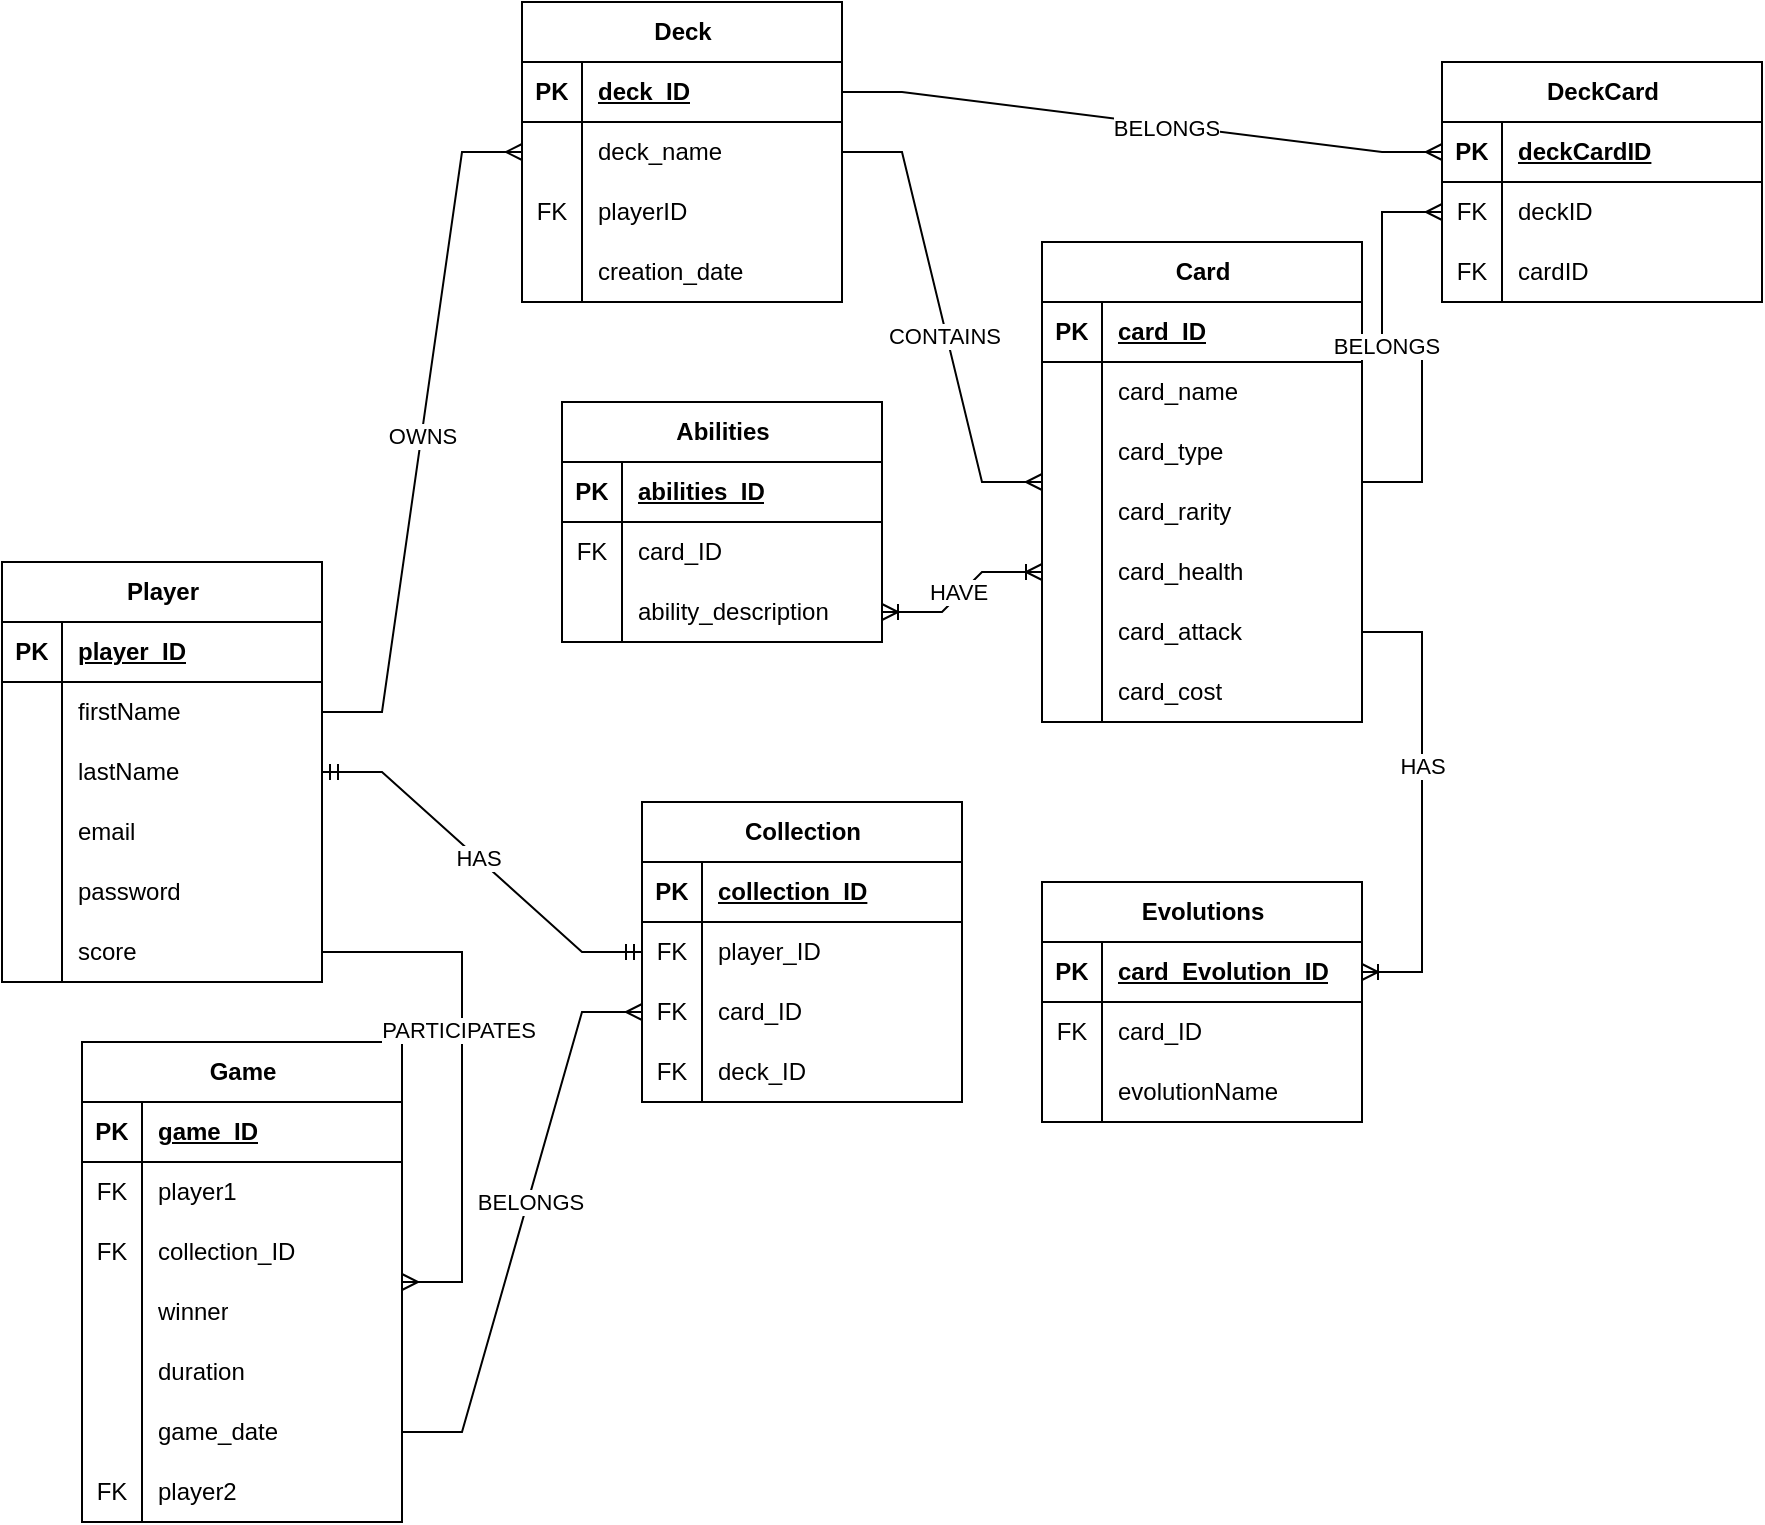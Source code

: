 <mxfile version="24.4.13" type="device">
  <diagram name="Página-1" id="I9swdN92Xzd8Bm7b3Iv6">
    <mxGraphModel dx="954" dy="640" grid="1" gridSize="10" guides="1" tooltips="1" connect="1" arrows="1" fold="1" page="1" pageScale="1" pageWidth="827" pageHeight="1169" math="0" shadow="0">
      <root>
        <mxCell id="0" />
        <mxCell id="1" parent="0" />
        <mxCell id="x3b5QbrCoAXaELYx9IYd-1" value="Player" style="shape=table;startSize=30;container=1;collapsible=1;childLayout=tableLayout;fixedRows=1;rowLines=0;fontStyle=1;align=center;resizeLast=1;html=1;" parent="1" vertex="1">
          <mxGeometry x="80" y="440" width="160" height="210" as="geometry" />
        </mxCell>
        <mxCell id="x3b5QbrCoAXaELYx9IYd-2" value="" style="shape=tableRow;horizontal=0;startSize=0;swimlaneHead=0;swimlaneBody=0;fillColor=none;collapsible=0;dropTarget=0;points=[[0,0.5],[1,0.5]];portConstraint=eastwest;top=0;left=0;right=0;bottom=1;" parent="x3b5QbrCoAXaELYx9IYd-1" vertex="1">
          <mxGeometry y="30" width="160" height="30" as="geometry" />
        </mxCell>
        <mxCell id="x3b5QbrCoAXaELYx9IYd-3" value="PK" style="shape=partialRectangle;connectable=0;fillColor=none;top=0;left=0;bottom=0;right=0;fontStyle=1;overflow=hidden;whiteSpace=wrap;html=1;" parent="x3b5QbrCoAXaELYx9IYd-2" vertex="1">
          <mxGeometry width="30" height="30" as="geometry">
            <mxRectangle width="30" height="30" as="alternateBounds" />
          </mxGeometry>
        </mxCell>
        <mxCell id="x3b5QbrCoAXaELYx9IYd-4" value="player_ID" style="shape=partialRectangle;connectable=0;fillColor=none;top=0;left=0;bottom=0;right=0;align=left;spacingLeft=6;fontStyle=5;overflow=hidden;whiteSpace=wrap;html=1;" parent="x3b5QbrCoAXaELYx9IYd-2" vertex="1">
          <mxGeometry x="30" width="130" height="30" as="geometry">
            <mxRectangle width="130" height="30" as="alternateBounds" />
          </mxGeometry>
        </mxCell>
        <mxCell id="x3b5QbrCoAXaELYx9IYd-5" value="" style="shape=tableRow;horizontal=0;startSize=0;swimlaneHead=0;swimlaneBody=0;fillColor=none;collapsible=0;dropTarget=0;points=[[0,0.5],[1,0.5]];portConstraint=eastwest;top=0;left=0;right=0;bottom=0;" parent="x3b5QbrCoAXaELYx9IYd-1" vertex="1">
          <mxGeometry y="60" width="160" height="30" as="geometry" />
        </mxCell>
        <mxCell id="x3b5QbrCoAXaELYx9IYd-6" value="" style="shape=partialRectangle;connectable=0;fillColor=none;top=0;left=0;bottom=0;right=0;editable=1;overflow=hidden;whiteSpace=wrap;html=1;" parent="x3b5QbrCoAXaELYx9IYd-5" vertex="1">
          <mxGeometry width="30" height="30" as="geometry">
            <mxRectangle width="30" height="30" as="alternateBounds" />
          </mxGeometry>
        </mxCell>
        <mxCell id="x3b5QbrCoAXaELYx9IYd-7" value="firstName" style="shape=partialRectangle;connectable=0;fillColor=none;top=0;left=0;bottom=0;right=0;align=left;spacingLeft=6;overflow=hidden;whiteSpace=wrap;html=1;" parent="x3b5QbrCoAXaELYx9IYd-5" vertex="1">
          <mxGeometry x="30" width="130" height="30" as="geometry">
            <mxRectangle width="130" height="30" as="alternateBounds" />
          </mxGeometry>
        </mxCell>
        <mxCell id="x3b5QbrCoAXaELYx9IYd-8" value="" style="shape=tableRow;horizontal=0;startSize=0;swimlaneHead=0;swimlaneBody=0;fillColor=none;collapsible=0;dropTarget=0;points=[[0,0.5],[1,0.5]];portConstraint=eastwest;top=0;left=0;right=0;bottom=0;" parent="x3b5QbrCoAXaELYx9IYd-1" vertex="1">
          <mxGeometry y="90" width="160" height="30" as="geometry" />
        </mxCell>
        <mxCell id="x3b5QbrCoAXaELYx9IYd-9" value="" style="shape=partialRectangle;connectable=0;fillColor=none;top=0;left=0;bottom=0;right=0;editable=1;overflow=hidden;whiteSpace=wrap;html=1;" parent="x3b5QbrCoAXaELYx9IYd-8" vertex="1">
          <mxGeometry width="30" height="30" as="geometry">
            <mxRectangle width="30" height="30" as="alternateBounds" />
          </mxGeometry>
        </mxCell>
        <mxCell id="x3b5QbrCoAXaELYx9IYd-10" value="lastName" style="shape=partialRectangle;connectable=0;fillColor=none;top=0;left=0;bottom=0;right=0;align=left;spacingLeft=6;overflow=hidden;whiteSpace=wrap;html=1;" parent="x3b5QbrCoAXaELYx9IYd-8" vertex="1">
          <mxGeometry x="30" width="130" height="30" as="geometry">
            <mxRectangle width="130" height="30" as="alternateBounds" />
          </mxGeometry>
        </mxCell>
        <mxCell id="x3b5QbrCoAXaELYx9IYd-11" value="" style="shape=tableRow;horizontal=0;startSize=0;swimlaneHead=0;swimlaneBody=0;fillColor=none;collapsible=0;dropTarget=0;points=[[0,0.5],[1,0.5]];portConstraint=eastwest;top=0;left=0;right=0;bottom=0;" parent="x3b5QbrCoAXaELYx9IYd-1" vertex="1">
          <mxGeometry y="120" width="160" height="30" as="geometry" />
        </mxCell>
        <mxCell id="x3b5QbrCoAXaELYx9IYd-12" value="" style="shape=partialRectangle;connectable=0;fillColor=none;top=0;left=0;bottom=0;right=0;editable=1;overflow=hidden;whiteSpace=wrap;html=1;" parent="x3b5QbrCoAXaELYx9IYd-11" vertex="1">
          <mxGeometry width="30" height="30" as="geometry">
            <mxRectangle width="30" height="30" as="alternateBounds" />
          </mxGeometry>
        </mxCell>
        <mxCell id="x3b5QbrCoAXaELYx9IYd-13" value="email" style="shape=partialRectangle;connectable=0;fillColor=none;top=0;left=0;bottom=0;right=0;align=left;spacingLeft=6;overflow=hidden;whiteSpace=wrap;html=1;" parent="x3b5QbrCoAXaELYx9IYd-11" vertex="1">
          <mxGeometry x="30" width="130" height="30" as="geometry">
            <mxRectangle width="130" height="30" as="alternateBounds" />
          </mxGeometry>
        </mxCell>
        <mxCell id="x3b5QbrCoAXaELYx9IYd-14" style="shape=tableRow;horizontal=0;startSize=0;swimlaneHead=0;swimlaneBody=0;fillColor=none;collapsible=0;dropTarget=0;points=[[0,0.5],[1,0.5]];portConstraint=eastwest;top=0;left=0;right=0;bottom=0;" parent="x3b5QbrCoAXaELYx9IYd-1" vertex="1">
          <mxGeometry y="150" width="160" height="30" as="geometry" />
        </mxCell>
        <mxCell id="x3b5QbrCoAXaELYx9IYd-15" style="shape=partialRectangle;connectable=0;fillColor=none;top=0;left=0;bottom=0;right=0;editable=1;overflow=hidden;whiteSpace=wrap;html=1;" parent="x3b5QbrCoAXaELYx9IYd-14" vertex="1">
          <mxGeometry width="30" height="30" as="geometry">
            <mxRectangle width="30" height="30" as="alternateBounds" />
          </mxGeometry>
        </mxCell>
        <mxCell id="x3b5QbrCoAXaELYx9IYd-16" value="password" style="shape=partialRectangle;connectable=0;fillColor=none;top=0;left=0;bottom=0;right=0;align=left;spacingLeft=6;overflow=hidden;whiteSpace=wrap;html=1;" parent="x3b5QbrCoAXaELYx9IYd-14" vertex="1">
          <mxGeometry x="30" width="130" height="30" as="geometry">
            <mxRectangle width="130" height="30" as="alternateBounds" />
          </mxGeometry>
        </mxCell>
        <mxCell id="x3b5QbrCoAXaELYx9IYd-17" style="shape=tableRow;horizontal=0;startSize=0;swimlaneHead=0;swimlaneBody=0;fillColor=none;collapsible=0;dropTarget=0;points=[[0,0.5],[1,0.5]];portConstraint=eastwest;top=0;left=0;right=0;bottom=0;" parent="x3b5QbrCoAXaELYx9IYd-1" vertex="1">
          <mxGeometry y="180" width="160" height="30" as="geometry" />
        </mxCell>
        <mxCell id="x3b5QbrCoAXaELYx9IYd-18" style="shape=partialRectangle;connectable=0;fillColor=none;top=0;left=0;bottom=0;right=0;editable=1;overflow=hidden;whiteSpace=wrap;html=1;" parent="x3b5QbrCoAXaELYx9IYd-17" vertex="1">
          <mxGeometry width="30" height="30" as="geometry">
            <mxRectangle width="30" height="30" as="alternateBounds" />
          </mxGeometry>
        </mxCell>
        <mxCell id="x3b5QbrCoAXaELYx9IYd-19" value="score" style="shape=partialRectangle;connectable=0;fillColor=none;top=0;left=0;bottom=0;right=0;align=left;spacingLeft=6;overflow=hidden;whiteSpace=wrap;html=1;" parent="x3b5QbrCoAXaELYx9IYd-17" vertex="1">
          <mxGeometry x="30" width="130" height="30" as="geometry">
            <mxRectangle width="130" height="30" as="alternateBounds" />
          </mxGeometry>
        </mxCell>
        <mxCell id="x3b5QbrCoAXaELYx9IYd-33" value="Deck" style="shape=table;startSize=30;container=1;collapsible=1;childLayout=tableLayout;fixedRows=1;rowLines=0;fontStyle=1;align=center;resizeLast=1;html=1;" parent="1" vertex="1">
          <mxGeometry x="340" y="160" width="160" height="150" as="geometry" />
        </mxCell>
        <mxCell id="x3b5QbrCoAXaELYx9IYd-34" value="" style="shape=tableRow;horizontal=0;startSize=0;swimlaneHead=0;swimlaneBody=0;fillColor=none;collapsible=0;dropTarget=0;points=[[0,0.5],[1,0.5]];portConstraint=eastwest;top=0;left=0;right=0;bottom=1;" parent="x3b5QbrCoAXaELYx9IYd-33" vertex="1">
          <mxGeometry y="30" width="160" height="30" as="geometry" />
        </mxCell>
        <mxCell id="x3b5QbrCoAXaELYx9IYd-35" value="PK" style="shape=partialRectangle;connectable=0;fillColor=none;top=0;left=0;bottom=0;right=0;fontStyle=1;overflow=hidden;whiteSpace=wrap;html=1;" parent="x3b5QbrCoAXaELYx9IYd-34" vertex="1">
          <mxGeometry width="30" height="30" as="geometry">
            <mxRectangle width="30" height="30" as="alternateBounds" />
          </mxGeometry>
        </mxCell>
        <mxCell id="x3b5QbrCoAXaELYx9IYd-36" value="deck_ID" style="shape=partialRectangle;connectable=0;fillColor=none;top=0;left=0;bottom=0;right=0;align=left;spacingLeft=6;fontStyle=5;overflow=hidden;whiteSpace=wrap;html=1;" parent="x3b5QbrCoAXaELYx9IYd-34" vertex="1">
          <mxGeometry x="30" width="130" height="30" as="geometry">
            <mxRectangle width="130" height="30" as="alternateBounds" />
          </mxGeometry>
        </mxCell>
        <mxCell id="x3b5QbrCoAXaELYx9IYd-37" value="" style="shape=tableRow;horizontal=0;startSize=0;swimlaneHead=0;swimlaneBody=0;fillColor=none;collapsible=0;dropTarget=0;points=[[0,0.5],[1,0.5]];portConstraint=eastwest;top=0;left=0;right=0;bottom=0;" parent="x3b5QbrCoAXaELYx9IYd-33" vertex="1">
          <mxGeometry y="60" width="160" height="30" as="geometry" />
        </mxCell>
        <mxCell id="x3b5QbrCoAXaELYx9IYd-38" value="" style="shape=partialRectangle;connectable=0;fillColor=none;top=0;left=0;bottom=0;right=0;editable=1;overflow=hidden;whiteSpace=wrap;html=1;" parent="x3b5QbrCoAXaELYx9IYd-37" vertex="1">
          <mxGeometry width="30" height="30" as="geometry">
            <mxRectangle width="30" height="30" as="alternateBounds" />
          </mxGeometry>
        </mxCell>
        <mxCell id="x3b5QbrCoAXaELYx9IYd-39" value="deck_name" style="shape=partialRectangle;connectable=0;fillColor=none;top=0;left=0;bottom=0;right=0;align=left;spacingLeft=6;overflow=hidden;whiteSpace=wrap;html=1;" parent="x3b5QbrCoAXaELYx9IYd-37" vertex="1">
          <mxGeometry x="30" width="130" height="30" as="geometry">
            <mxRectangle width="130" height="30" as="alternateBounds" />
          </mxGeometry>
        </mxCell>
        <mxCell id="x3b5QbrCoAXaELYx9IYd-40" value="" style="shape=tableRow;horizontal=0;startSize=0;swimlaneHead=0;swimlaneBody=0;fillColor=none;collapsible=0;dropTarget=0;points=[[0,0.5],[1,0.5]];portConstraint=eastwest;top=0;left=0;right=0;bottom=0;" parent="x3b5QbrCoAXaELYx9IYd-33" vertex="1">
          <mxGeometry y="90" width="160" height="30" as="geometry" />
        </mxCell>
        <mxCell id="x3b5QbrCoAXaELYx9IYd-41" value="FK" style="shape=partialRectangle;connectable=0;fillColor=none;top=0;left=0;bottom=0;right=0;editable=1;overflow=hidden;whiteSpace=wrap;html=1;" parent="x3b5QbrCoAXaELYx9IYd-40" vertex="1">
          <mxGeometry width="30" height="30" as="geometry">
            <mxRectangle width="30" height="30" as="alternateBounds" />
          </mxGeometry>
        </mxCell>
        <mxCell id="x3b5QbrCoAXaELYx9IYd-42" value="playerID" style="shape=partialRectangle;connectable=0;fillColor=none;top=0;left=0;bottom=0;right=0;align=left;spacingLeft=6;overflow=hidden;whiteSpace=wrap;html=1;" parent="x3b5QbrCoAXaELYx9IYd-40" vertex="1">
          <mxGeometry x="30" width="130" height="30" as="geometry">
            <mxRectangle width="130" height="30" as="alternateBounds" />
          </mxGeometry>
        </mxCell>
        <mxCell id="x3b5QbrCoAXaELYx9IYd-43" value="" style="shape=tableRow;horizontal=0;startSize=0;swimlaneHead=0;swimlaneBody=0;fillColor=none;collapsible=0;dropTarget=0;points=[[0,0.5],[1,0.5]];portConstraint=eastwest;top=0;left=0;right=0;bottom=0;" parent="x3b5QbrCoAXaELYx9IYd-33" vertex="1">
          <mxGeometry y="120" width="160" height="30" as="geometry" />
        </mxCell>
        <mxCell id="x3b5QbrCoAXaELYx9IYd-44" value="" style="shape=partialRectangle;connectable=0;fillColor=none;top=0;left=0;bottom=0;right=0;editable=1;overflow=hidden;whiteSpace=wrap;html=1;" parent="x3b5QbrCoAXaELYx9IYd-43" vertex="1">
          <mxGeometry width="30" height="30" as="geometry">
            <mxRectangle width="30" height="30" as="alternateBounds" />
          </mxGeometry>
        </mxCell>
        <mxCell id="x3b5QbrCoAXaELYx9IYd-45" value="creation_date" style="shape=partialRectangle;connectable=0;fillColor=none;top=0;left=0;bottom=0;right=0;align=left;spacingLeft=6;overflow=hidden;whiteSpace=wrap;html=1;" parent="x3b5QbrCoAXaELYx9IYd-43" vertex="1">
          <mxGeometry x="30" width="130" height="30" as="geometry">
            <mxRectangle width="130" height="30" as="alternateBounds" />
          </mxGeometry>
        </mxCell>
        <mxCell id="x3b5QbrCoAXaELYx9IYd-46" value="Card" style="shape=table;startSize=30;container=1;collapsible=1;childLayout=tableLayout;fixedRows=1;rowLines=0;fontStyle=1;align=center;resizeLast=1;html=1;" parent="1" vertex="1">
          <mxGeometry x="600" y="280" width="160" height="240" as="geometry" />
        </mxCell>
        <mxCell id="x3b5QbrCoAXaELYx9IYd-47" value="" style="shape=tableRow;horizontal=0;startSize=0;swimlaneHead=0;swimlaneBody=0;fillColor=none;collapsible=0;dropTarget=0;points=[[0,0.5],[1,0.5]];portConstraint=eastwest;top=0;left=0;right=0;bottom=1;" parent="x3b5QbrCoAXaELYx9IYd-46" vertex="1">
          <mxGeometry y="30" width="160" height="30" as="geometry" />
        </mxCell>
        <mxCell id="x3b5QbrCoAXaELYx9IYd-48" value="PK" style="shape=partialRectangle;connectable=0;fillColor=none;top=0;left=0;bottom=0;right=0;fontStyle=1;overflow=hidden;whiteSpace=wrap;html=1;" parent="x3b5QbrCoAXaELYx9IYd-47" vertex="1">
          <mxGeometry width="30" height="30" as="geometry">
            <mxRectangle width="30" height="30" as="alternateBounds" />
          </mxGeometry>
        </mxCell>
        <mxCell id="x3b5QbrCoAXaELYx9IYd-49" value="card_ID" style="shape=partialRectangle;connectable=0;fillColor=none;top=0;left=0;bottom=0;right=0;align=left;spacingLeft=6;fontStyle=5;overflow=hidden;whiteSpace=wrap;html=1;" parent="x3b5QbrCoAXaELYx9IYd-47" vertex="1">
          <mxGeometry x="30" width="130" height="30" as="geometry">
            <mxRectangle width="130" height="30" as="alternateBounds" />
          </mxGeometry>
        </mxCell>
        <mxCell id="x3b5QbrCoAXaELYx9IYd-50" value="" style="shape=tableRow;horizontal=0;startSize=0;swimlaneHead=0;swimlaneBody=0;fillColor=none;collapsible=0;dropTarget=0;points=[[0,0.5],[1,0.5]];portConstraint=eastwest;top=0;left=0;right=0;bottom=0;" parent="x3b5QbrCoAXaELYx9IYd-46" vertex="1">
          <mxGeometry y="60" width="160" height="30" as="geometry" />
        </mxCell>
        <mxCell id="x3b5QbrCoAXaELYx9IYd-51" value="" style="shape=partialRectangle;connectable=0;fillColor=none;top=0;left=0;bottom=0;right=0;editable=1;overflow=hidden;whiteSpace=wrap;html=1;" parent="x3b5QbrCoAXaELYx9IYd-50" vertex="1">
          <mxGeometry width="30" height="30" as="geometry">
            <mxRectangle width="30" height="30" as="alternateBounds" />
          </mxGeometry>
        </mxCell>
        <mxCell id="x3b5QbrCoAXaELYx9IYd-52" value="card_name" style="shape=partialRectangle;connectable=0;fillColor=none;top=0;left=0;bottom=0;right=0;align=left;spacingLeft=6;overflow=hidden;whiteSpace=wrap;html=1;" parent="x3b5QbrCoAXaELYx9IYd-50" vertex="1">
          <mxGeometry x="30" width="130" height="30" as="geometry">
            <mxRectangle width="130" height="30" as="alternateBounds" />
          </mxGeometry>
        </mxCell>
        <mxCell id="x3b5QbrCoAXaELYx9IYd-53" value="" style="shape=tableRow;horizontal=0;startSize=0;swimlaneHead=0;swimlaneBody=0;fillColor=none;collapsible=0;dropTarget=0;points=[[0,0.5],[1,0.5]];portConstraint=eastwest;top=0;left=0;right=0;bottom=0;" parent="x3b5QbrCoAXaELYx9IYd-46" vertex="1">
          <mxGeometry y="90" width="160" height="30" as="geometry" />
        </mxCell>
        <mxCell id="x3b5QbrCoAXaELYx9IYd-54" value="" style="shape=partialRectangle;connectable=0;fillColor=none;top=0;left=0;bottom=0;right=0;editable=1;overflow=hidden;whiteSpace=wrap;html=1;" parent="x3b5QbrCoAXaELYx9IYd-53" vertex="1">
          <mxGeometry width="30" height="30" as="geometry">
            <mxRectangle width="30" height="30" as="alternateBounds" />
          </mxGeometry>
        </mxCell>
        <mxCell id="x3b5QbrCoAXaELYx9IYd-55" value="card_type" style="shape=partialRectangle;connectable=0;fillColor=none;top=0;left=0;bottom=0;right=0;align=left;spacingLeft=6;overflow=hidden;whiteSpace=wrap;html=1;" parent="x3b5QbrCoAXaELYx9IYd-53" vertex="1">
          <mxGeometry x="30" width="130" height="30" as="geometry">
            <mxRectangle width="130" height="30" as="alternateBounds" />
          </mxGeometry>
        </mxCell>
        <mxCell id="x3b5QbrCoAXaELYx9IYd-56" value="" style="shape=tableRow;horizontal=0;startSize=0;swimlaneHead=0;swimlaneBody=0;fillColor=none;collapsible=0;dropTarget=0;points=[[0,0.5],[1,0.5]];portConstraint=eastwest;top=0;left=0;right=0;bottom=0;" parent="x3b5QbrCoAXaELYx9IYd-46" vertex="1">
          <mxGeometry y="120" width="160" height="30" as="geometry" />
        </mxCell>
        <mxCell id="x3b5QbrCoAXaELYx9IYd-57" value="" style="shape=partialRectangle;connectable=0;fillColor=none;top=0;left=0;bottom=0;right=0;editable=1;overflow=hidden;whiteSpace=wrap;html=1;" parent="x3b5QbrCoAXaELYx9IYd-56" vertex="1">
          <mxGeometry width="30" height="30" as="geometry">
            <mxRectangle width="30" height="30" as="alternateBounds" />
          </mxGeometry>
        </mxCell>
        <mxCell id="x3b5QbrCoAXaELYx9IYd-58" value="card_rarity" style="shape=partialRectangle;connectable=0;fillColor=none;top=0;left=0;bottom=0;right=0;align=left;spacingLeft=6;overflow=hidden;whiteSpace=wrap;html=1;" parent="x3b5QbrCoAXaELYx9IYd-56" vertex="1">
          <mxGeometry x="30" width="130" height="30" as="geometry">
            <mxRectangle width="130" height="30" as="alternateBounds" />
          </mxGeometry>
        </mxCell>
        <mxCell id="x3b5QbrCoAXaELYx9IYd-59" style="shape=tableRow;horizontal=0;startSize=0;swimlaneHead=0;swimlaneBody=0;fillColor=none;collapsible=0;dropTarget=0;points=[[0,0.5],[1,0.5]];portConstraint=eastwest;top=0;left=0;right=0;bottom=0;" parent="x3b5QbrCoAXaELYx9IYd-46" vertex="1">
          <mxGeometry y="150" width="160" height="30" as="geometry" />
        </mxCell>
        <mxCell id="x3b5QbrCoAXaELYx9IYd-60" style="shape=partialRectangle;connectable=0;fillColor=none;top=0;left=0;bottom=0;right=0;editable=1;overflow=hidden;whiteSpace=wrap;html=1;" parent="x3b5QbrCoAXaELYx9IYd-59" vertex="1">
          <mxGeometry width="30" height="30" as="geometry">
            <mxRectangle width="30" height="30" as="alternateBounds" />
          </mxGeometry>
        </mxCell>
        <mxCell id="x3b5QbrCoAXaELYx9IYd-61" value="card_health" style="shape=partialRectangle;connectable=0;fillColor=none;top=0;left=0;bottom=0;right=0;align=left;spacingLeft=6;overflow=hidden;whiteSpace=wrap;html=1;" parent="x3b5QbrCoAXaELYx9IYd-59" vertex="1">
          <mxGeometry x="30" width="130" height="30" as="geometry">
            <mxRectangle width="130" height="30" as="alternateBounds" />
          </mxGeometry>
        </mxCell>
        <mxCell id="x3b5QbrCoAXaELYx9IYd-62" style="shape=tableRow;horizontal=0;startSize=0;swimlaneHead=0;swimlaneBody=0;fillColor=none;collapsible=0;dropTarget=0;points=[[0,0.5],[1,0.5]];portConstraint=eastwest;top=0;left=0;right=0;bottom=0;" parent="x3b5QbrCoAXaELYx9IYd-46" vertex="1">
          <mxGeometry y="180" width="160" height="30" as="geometry" />
        </mxCell>
        <mxCell id="x3b5QbrCoAXaELYx9IYd-63" style="shape=partialRectangle;connectable=0;fillColor=none;top=0;left=0;bottom=0;right=0;editable=1;overflow=hidden;whiteSpace=wrap;html=1;" parent="x3b5QbrCoAXaELYx9IYd-62" vertex="1">
          <mxGeometry width="30" height="30" as="geometry">
            <mxRectangle width="30" height="30" as="alternateBounds" />
          </mxGeometry>
        </mxCell>
        <mxCell id="x3b5QbrCoAXaELYx9IYd-64" value="card_attack" style="shape=partialRectangle;connectable=0;fillColor=none;top=0;left=0;bottom=0;right=0;align=left;spacingLeft=6;overflow=hidden;whiteSpace=wrap;html=1;" parent="x3b5QbrCoAXaELYx9IYd-62" vertex="1">
          <mxGeometry x="30" width="130" height="30" as="geometry">
            <mxRectangle width="130" height="30" as="alternateBounds" />
          </mxGeometry>
        </mxCell>
        <mxCell id="FuJYK1zz3qe-N31txuvq-4" style="shape=tableRow;horizontal=0;startSize=0;swimlaneHead=0;swimlaneBody=0;fillColor=none;collapsible=0;dropTarget=0;points=[[0,0.5],[1,0.5]];portConstraint=eastwest;top=0;left=0;right=0;bottom=0;" vertex="1" parent="x3b5QbrCoAXaELYx9IYd-46">
          <mxGeometry y="210" width="160" height="30" as="geometry" />
        </mxCell>
        <mxCell id="FuJYK1zz3qe-N31txuvq-5" style="shape=partialRectangle;connectable=0;fillColor=none;top=0;left=0;bottom=0;right=0;editable=1;overflow=hidden;whiteSpace=wrap;html=1;" vertex="1" parent="FuJYK1zz3qe-N31txuvq-4">
          <mxGeometry width="30" height="30" as="geometry">
            <mxRectangle width="30" height="30" as="alternateBounds" />
          </mxGeometry>
        </mxCell>
        <mxCell id="FuJYK1zz3qe-N31txuvq-6" value="card_cost" style="shape=partialRectangle;connectable=0;fillColor=none;top=0;left=0;bottom=0;right=0;align=left;spacingLeft=6;overflow=hidden;whiteSpace=wrap;html=1;" vertex="1" parent="FuJYK1zz3qe-N31txuvq-4">
          <mxGeometry x="30" width="130" height="30" as="geometry">
            <mxRectangle width="130" height="30" as="alternateBounds" />
          </mxGeometry>
        </mxCell>
        <mxCell id="x3b5QbrCoAXaELYx9IYd-71" value="Collection" style="shape=table;startSize=30;container=1;collapsible=1;childLayout=tableLayout;fixedRows=1;rowLines=0;fontStyle=1;align=center;resizeLast=1;html=1;" parent="1" vertex="1">
          <mxGeometry x="400" y="560" width="160" height="150" as="geometry" />
        </mxCell>
        <mxCell id="x3b5QbrCoAXaELYx9IYd-72" value="" style="shape=tableRow;horizontal=0;startSize=0;swimlaneHead=0;swimlaneBody=0;fillColor=none;collapsible=0;dropTarget=0;points=[[0,0.5],[1,0.5]];portConstraint=eastwest;top=0;left=0;right=0;bottom=1;" parent="x3b5QbrCoAXaELYx9IYd-71" vertex="1">
          <mxGeometry y="30" width="160" height="30" as="geometry" />
        </mxCell>
        <mxCell id="x3b5QbrCoAXaELYx9IYd-73" value="PK" style="shape=partialRectangle;connectable=0;fillColor=none;top=0;left=0;bottom=0;right=0;fontStyle=1;overflow=hidden;whiteSpace=wrap;html=1;" parent="x3b5QbrCoAXaELYx9IYd-72" vertex="1">
          <mxGeometry width="30" height="30" as="geometry">
            <mxRectangle width="30" height="30" as="alternateBounds" />
          </mxGeometry>
        </mxCell>
        <mxCell id="x3b5QbrCoAXaELYx9IYd-74" value="collection_ID" style="shape=partialRectangle;connectable=0;fillColor=none;top=0;left=0;bottom=0;right=0;align=left;spacingLeft=6;fontStyle=5;overflow=hidden;whiteSpace=wrap;html=1;" parent="x3b5QbrCoAXaELYx9IYd-72" vertex="1">
          <mxGeometry x="30" width="130" height="30" as="geometry">
            <mxRectangle width="130" height="30" as="alternateBounds" />
          </mxGeometry>
        </mxCell>
        <mxCell id="x3b5QbrCoAXaELYx9IYd-75" value="" style="shape=tableRow;horizontal=0;startSize=0;swimlaneHead=0;swimlaneBody=0;fillColor=none;collapsible=0;dropTarget=0;points=[[0,0.5],[1,0.5]];portConstraint=eastwest;top=0;left=0;right=0;bottom=0;" parent="x3b5QbrCoAXaELYx9IYd-71" vertex="1">
          <mxGeometry y="60" width="160" height="30" as="geometry" />
        </mxCell>
        <mxCell id="x3b5QbrCoAXaELYx9IYd-76" value="FK" style="shape=partialRectangle;connectable=0;fillColor=none;top=0;left=0;bottom=0;right=0;editable=1;overflow=hidden;whiteSpace=wrap;html=1;" parent="x3b5QbrCoAXaELYx9IYd-75" vertex="1">
          <mxGeometry width="30" height="30" as="geometry">
            <mxRectangle width="30" height="30" as="alternateBounds" />
          </mxGeometry>
        </mxCell>
        <mxCell id="x3b5QbrCoAXaELYx9IYd-77" value="player_ID" style="shape=partialRectangle;connectable=0;fillColor=none;top=0;left=0;bottom=0;right=0;align=left;spacingLeft=6;overflow=hidden;whiteSpace=wrap;html=1;" parent="x3b5QbrCoAXaELYx9IYd-75" vertex="1">
          <mxGeometry x="30" width="130" height="30" as="geometry">
            <mxRectangle width="130" height="30" as="alternateBounds" />
          </mxGeometry>
        </mxCell>
        <mxCell id="x3b5QbrCoAXaELYx9IYd-78" value="" style="shape=tableRow;horizontal=0;startSize=0;swimlaneHead=0;swimlaneBody=0;fillColor=none;collapsible=0;dropTarget=0;points=[[0,0.5],[1,0.5]];portConstraint=eastwest;top=0;left=0;right=0;bottom=0;" parent="x3b5QbrCoAXaELYx9IYd-71" vertex="1">
          <mxGeometry y="90" width="160" height="30" as="geometry" />
        </mxCell>
        <mxCell id="x3b5QbrCoAXaELYx9IYd-79" value="FK" style="shape=partialRectangle;connectable=0;fillColor=none;top=0;left=0;bottom=0;right=0;editable=1;overflow=hidden;whiteSpace=wrap;html=1;" parent="x3b5QbrCoAXaELYx9IYd-78" vertex="1">
          <mxGeometry width="30" height="30" as="geometry">
            <mxRectangle width="30" height="30" as="alternateBounds" />
          </mxGeometry>
        </mxCell>
        <mxCell id="x3b5QbrCoAXaELYx9IYd-80" value="card_ID" style="shape=partialRectangle;connectable=0;fillColor=none;top=0;left=0;bottom=0;right=0;align=left;spacingLeft=6;overflow=hidden;whiteSpace=wrap;html=1;" parent="x3b5QbrCoAXaELYx9IYd-78" vertex="1">
          <mxGeometry x="30" width="130" height="30" as="geometry">
            <mxRectangle width="130" height="30" as="alternateBounds" />
          </mxGeometry>
        </mxCell>
        <mxCell id="x3b5QbrCoAXaELYx9IYd-81" value="" style="shape=tableRow;horizontal=0;startSize=0;swimlaneHead=0;swimlaneBody=0;fillColor=none;collapsible=0;dropTarget=0;points=[[0,0.5],[1,0.5]];portConstraint=eastwest;top=0;left=0;right=0;bottom=0;" parent="x3b5QbrCoAXaELYx9IYd-71" vertex="1">
          <mxGeometry y="120" width="160" height="30" as="geometry" />
        </mxCell>
        <mxCell id="x3b5QbrCoAXaELYx9IYd-82" value="FK" style="shape=partialRectangle;connectable=0;fillColor=none;top=0;left=0;bottom=0;right=0;editable=1;overflow=hidden;whiteSpace=wrap;html=1;" parent="x3b5QbrCoAXaELYx9IYd-81" vertex="1">
          <mxGeometry width="30" height="30" as="geometry">
            <mxRectangle width="30" height="30" as="alternateBounds" />
          </mxGeometry>
        </mxCell>
        <mxCell id="x3b5QbrCoAXaELYx9IYd-83" value="deck_ID" style="shape=partialRectangle;connectable=0;fillColor=none;top=0;left=0;bottom=0;right=0;align=left;spacingLeft=6;overflow=hidden;whiteSpace=wrap;html=1;" parent="x3b5QbrCoAXaELYx9IYd-81" vertex="1">
          <mxGeometry x="30" width="130" height="30" as="geometry">
            <mxRectangle width="130" height="30" as="alternateBounds" />
          </mxGeometry>
        </mxCell>
        <mxCell id="x3b5QbrCoAXaELYx9IYd-147" value="" style="edgeStyle=entityRelationEdgeStyle;fontSize=12;html=1;endArrow=ERmany;rounded=0;exitX=1;exitY=0.5;exitDx=0;exitDy=0;" parent="1" source="x3b5QbrCoAXaELYx9IYd-5" target="x3b5QbrCoAXaELYx9IYd-33" edge="1">
          <mxGeometry width="100" height="100" relative="1" as="geometry">
            <mxPoint x="360" y="410" as="sourcePoint" />
            <mxPoint x="460" y="310" as="targetPoint" />
          </mxGeometry>
        </mxCell>
        <mxCell id="x3b5QbrCoAXaELYx9IYd-148" value="OWNS" style="edgeLabel;html=1;align=center;verticalAlign=middle;resizable=0;points=[];" parent="x3b5QbrCoAXaELYx9IYd-147" vertex="1" connectable="0">
          <mxGeometry x="0.038" y="1" relative="1" as="geometry">
            <mxPoint y="8" as="offset" />
          </mxGeometry>
        </mxCell>
        <mxCell id="x3b5QbrCoAXaELYx9IYd-149" value="" style="edgeStyle=entityRelationEdgeStyle;fontSize=12;html=1;endArrow=ERmany;rounded=0;" parent="1" source="x3b5QbrCoAXaELYx9IYd-33" target="x3b5QbrCoAXaELYx9IYd-46" edge="1">
          <mxGeometry width="100" height="100" relative="1" as="geometry">
            <mxPoint x="360" y="410" as="sourcePoint" />
            <mxPoint x="460" y="310" as="targetPoint" />
          </mxGeometry>
        </mxCell>
        <mxCell id="x3b5QbrCoAXaELYx9IYd-150" value="CONTAINS" style="edgeLabel;html=1;align=center;verticalAlign=middle;resizable=0;points=[];" parent="x3b5QbrCoAXaELYx9IYd-149" vertex="1" connectable="0">
          <mxGeometry x="0.079" y="-1" relative="1" as="geometry">
            <mxPoint as="offset" />
          </mxGeometry>
        </mxCell>
        <mxCell id="x3b5QbrCoAXaELYx9IYd-151" value="" style="edgeStyle=entityRelationEdgeStyle;fontSize=12;html=1;endArrow=ERmandOne;startArrow=ERmandOne;rounded=0;" parent="1" source="x3b5QbrCoAXaELYx9IYd-8" target="x3b5QbrCoAXaELYx9IYd-71" edge="1">
          <mxGeometry width="100" height="100" relative="1" as="geometry">
            <mxPoint x="360" y="490" as="sourcePoint" />
            <mxPoint x="460" y="390" as="targetPoint" />
            <Array as="points">
              <mxPoint x="260" y="360" />
            </Array>
          </mxGeometry>
        </mxCell>
        <mxCell id="x3b5QbrCoAXaELYx9IYd-152" value="HAS" style="edgeLabel;html=1;align=center;verticalAlign=middle;resizable=0;points=[];" parent="x3b5QbrCoAXaELYx9IYd-151" vertex="1" connectable="0">
          <mxGeometry x="-0.032" relative="1" as="geometry">
            <mxPoint as="offset" />
          </mxGeometry>
        </mxCell>
        <mxCell id="x3b5QbrCoAXaELYx9IYd-153" value="Evolutions" style="shape=table;startSize=30;container=1;collapsible=1;childLayout=tableLayout;fixedRows=1;rowLines=0;fontStyle=1;align=center;resizeLast=1;html=1;" parent="1" vertex="1">
          <mxGeometry x="600" y="600" width="160" height="120" as="geometry" />
        </mxCell>
        <mxCell id="x3b5QbrCoAXaELYx9IYd-154" value="" style="shape=tableRow;horizontal=0;startSize=0;swimlaneHead=0;swimlaneBody=0;fillColor=none;collapsible=0;dropTarget=0;points=[[0,0.5],[1,0.5]];portConstraint=eastwest;top=0;left=0;right=0;bottom=1;" parent="x3b5QbrCoAXaELYx9IYd-153" vertex="1">
          <mxGeometry y="30" width="160" height="30" as="geometry" />
        </mxCell>
        <mxCell id="x3b5QbrCoAXaELYx9IYd-155" value="PK" style="shape=partialRectangle;connectable=0;fillColor=none;top=0;left=0;bottom=0;right=0;fontStyle=1;overflow=hidden;whiteSpace=wrap;html=1;" parent="x3b5QbrCoAXaELYx9IYd-154" vertex="1">
          <mxGeometry width="30" height="30" as="geometry">
            <mxRectangle width="30" height="30" as="alternateBounds" />
          </mxGeometry>
        </mxCell>
        <mxCell id="x3b5QbrCoAXaELYx9IYd-156" value="card_Evolution_ID" style="shape=partialRectangle;connectable=0;fillColor=none;top=0;left=0;bottom=0;right=0;align=left;spacingLeft=6;fontStyle=5;overflow=hidden;whiteSpace=wrap;html=1;" parent="x3b5QbrCoAXaELYx9IYd-154" vertex="1">
          <mxGeometry x="30" width="130" height="30" as="geometry">
            <mxRectangle width="130" height="30" as="alternateBounds" />
          </mxGeometry>
        </mxCell>
        <mxCell id="x3b5QbrCoAXaELYx9IYd-157" value="" style="shape=tableRow;horizontal=0;startSize=0;swimlaneHead=0;swimlaneBody=0;fillColor=none;collapsible=0;dropTarget=0;points=[[0,0.5],[1,0.5]];portConstraint=eastwest;top=0;left=0;right=0;bottom=0;" parent="x3b5QbrCoAXaELYx9IYd-153" vertex="1">
          <mxGeometry y="60" width="160" height="30" as="geometry" />
        </mxCell>
        <mxCell id="x3b5QbrCoAXaELYx9IYd-158" value="FK" style="shape=partialRectangle;connectable=0;fillColor=none;top=0;left=0;bottom=0;right=0;editable=1;overflow=hidden;whiteSpace=wrap;html=1;" parent="x3b5QbrCoAXaELYx9IYd-157" vertex="1">
          <mxGeometry width="30" height="30" as="geometry">
            <mxRectangle width="30" height="30" as="alternateBounds" />
          </mxGeometry>
        </mxCell>
        <mxCell id="x3b5QbrCoAXaELYx9IYd-159" value="card_ID" style="shape=partialRectangle;connectable=0;fillColor=none;top=0;left=0;bottom=0;right=0;align=left;spacingLeft=6;overflow=hidden;whiteSpace=wrap;html=1;" parent="x3b5QbrCoAXaELYx9IYd-157" vertex="1">
          <mxGeometry x="30" width="130" height="30" as="geometry">
            <mxRectangle width="130" height="30" as="alternateBounds" />
          </mxGeometry>
        </mxCell>
        <mxCell id="FuJYK1zz3qe-N31txuvq-40" style="shape=tableRow;horizontal=0;startSize=0;swimlaneHead=0;swimlaneBody=0;fillColor=none;collapsible=0;dropTarget=0;points=[[0,0.5],[1,0.5]];portConstraint=eastwest;top=0;left=0;right=0;bottom=0;" vertex="1" parent="x3b5QbrCoAXaELYx9IYd-153">
          <mxGeometry y="90" width="160" height="30" as="geometry" />
        </mxCell>
        <mxCell id="FuJYK1zz3qe-N31txuvq-41" style="shape=partialRectangle;connectable=0;fillColor=none;top=0;left=0;bottom=0;right=0;editable=1;overflow=hidden;whiteSpace=wrap;html=1;" vertex="1" parent="FuJYK1zz3qe-N31txuvq-40">
          <mxGeometry width="30" height="30" as="geometry">
            <mxRectangle width="30" height="30" as="alternateBounds" />
          </mxGeometry>
        </mxCell>
        <mxCell id="FuJYK1zz3qe-N31txuvq-42" value="evolutionName" style="shape=partialRectangle;connectable=0;fillColor=none;top=0;left=0;bottom=0;right=0;align=left;spacingLeft=6;overflow=hidden;whiteSpace=wrap;html=1;" vertex="1" parent="FuJYK1zz3qe-N31txuvq-40">
          <mxGeometry x="30" width="130" height="30" as="geometry">
            <mxRectangle width="130" height="30" as="alternateBounds" />
          </mxGeometry>
        </mxCell>
        <mxCell id="x3b5QbrCoAXaELYx9IYd-172" value="" style="edgeStyle=entityRelationEdgeStyle;fontSize=12;html=1;endArrow=ERoneToMany;rounded=0;entryX=1;entryY=0.5;entryDx=0;entryDy=0;" parent="1" source="x3b5QbrCoAXaELYx9IYd-62" target="x3b5QbrCoAXaELYx9IYd-154" edge="1">
          <mxGeometry width="100" height="100" relative="1" as="geometry">
            <mxPoint x="760" y="505" as="sourcePoint" />
            <mxPoint x="600" y="530" as="targetPoint" />
            <Array as="points">
              <mxPoint x="780" y="480" />
              <mxPoint x="770" y="510" />
            </Array>
          </mxGeometry>
        </mxCell>
        <mxCell id="x3b5QbrCoAXaELYx9IYd-173" value="HAS" style="edgeLabel;html=1;align=center;verticalAlign=middle;resizable=0;points=[];" parent="x3b5QbrCoAXaELYx9IYd-172" vertex="1" connectable="0">
          <mxGeometry x="-0.158" relative="1" as="geometry">
            <mxPoint as="offset" />
          </mxGeometry>
        </mxCell>
        <mxCell id="x3b5QbrCoAXaELYx9IYd-174" value="Abilities" style="shape=table;startSize=30;container=1;collapsible=1;childLayout=tableLayout;fixedRows=1;rowLines=0;fontStyle=1;align=center;resizeLast=1;html=1;" parent="1" vertex="1">
          <mxGeometry x="360" y="360" width="160" height="120" as="geometry" />
        </mxCell>
        <mxCell id="x3b5QbrCoAXaELYx9IYd-175" value="" style="shape=tableRow;horizontal=0;startSize=0;swimlaneHead=0;swimlaneBody=0;fillColor=none;collapsible=0;dropTarget=0;points=[[0,0.5],[1,0.5]];portConstraint=eastwest;top=0;left=0;right=0;bottom=1;" parent="x3b5QbrCoAXaELYx9IYd-174" vertex="1">
          <mxGeometry y="30" width="160" height="30" as="geometry" />
        </mxCell>
        <mxCell id="x3b5QbrCoAXaELYx9IYd-176" value="PK" style="shape=partialRectangle;connectable=0;fillColor=none;top=0;left=0;bottom=0;right=0;fontStyle=1;overflow=hidden;whiteSpace=wrap;html=1;" parent="x3b5QbrCoAXaELYx9IYd-175" vertex="1">
          <mxGeometry width="30" height="30" as="geometry">
            <mxRectangle width="30" height="30" as="alternateBounds" />
          </mxGeometry>
        </mxCell>
        <mxCell id="x3b5QbrCoAXaELYx9IYd-177" value="abilities_ID" style="shape=partialRectangle;connectable=0;fillColor=none;top=0;left=0;bottom=0;right=0;align=left;spacingLeft=6;fontStyle=5;overflow=hidden;whiteSpace=wrap;html=1;" parent="x3b5QbrCoAXaELYx9IYd-175" vertex="1">
          <mxGeometry x="30" width="130" height="30" as="geometry">
            <mxRectangle width="130" height="30" as="alternateBounds" />
          </mxGeometry>
        </mxCell>
        <mxCell id="x3b5QbrCoAXaELYx9IYd-178" value="" style="shape=tableRow;horizontal=0;startSize=0;swimlaneHead=0;swimlaneBody=0;fillColor=none;collapsible=0;dropTarget=0;points=[[0,0.5],[1,0.5]];portConstraint=eastwest;top=0;left=0;right=0;bottom=0;" parent="x3b5QbrCoAXaELYx9IYd-174" vertex="1">
          <mxGeometry y="60" width="160" height="30" as="geometry" />
        </mxCell>
        <mxCell id="x3b5QbrCoAXaELYx9IYd-179" value="FK" style="shape=partialRectangle;connectable=0;fillColor=none;top=0;left=0;bottom=0;right=0;editable=1;overflow=hidden;whiteSpace=wrap;html=1;" parent="x3b5QbrCoAXaELYx9IYd-178" vertex="1">
          <mxGeometry width="30" height="30" as="geometry">
            <mxRectangle width="30" height="30" as="alternateBounds" />
          </mxGeometry>
        </mxCell>
        <mxCell id="x3b5QbrCoAXaELYx9IYd-180" value="card_ID" style="shape=partialRectangle;connectable=0;fillColor=none;top=0;left=0;bottom=0;right=0;align=left;spacingLeft=6;overflow=hidden;whiteSpace=wrap;html=1;" parent="x3b5QbrCoAXaELYx9IYd-178" vertex="1">
          <mxGeometry x="30" width="130" height="30" as="geometry">
            <mxRectangle width="130" height="30" as="alternateBounds" />
          </mxGeometry>
        </mxCell>
        <mxCell id="x3b5QbrCoAXaELYx9IYd-181" style="shape=tableRow;horizontal=0;startSize=0;swimlaneHead=0;swimlaneBody=0;fillColor=none;collapsible=0;dropTarget=0;points=[[0,0.5],[1,0.5]];portConstraint=eastwest;top=0;left=0;right=0;bottom=0;" parent="x3b5QbrCoAXaELYx9IYd-174" vertex="1">
          <mxGeometry y="90" width="160" height="30" as="geometry" />
        </mxCell>
        <mxCell id="x3b5QbrCoAXaELYx9IYd-182" style="shape=partialRectangle;connectable=0;fillColor=none;top=0;left=0;bottom=0;right=0;editable=1;overflow=hidden;whiteSpace=wrap;html=1;" parent="x3b5QbrCoAXaELYx9IYd-181" vertex="1">
          <mxGeometry width="30" height="30" as="geometry">
            <mxRectangle width="30" height="30" as="alternateBounds" />
          </mxGeometry>
        </mxCell>
        <mxCell id="x3b5QbrCoAXaELYx9IYd-183" value="ability_description" style="shape=partialRectangle;connectable=0;fillColor=none;top=0;left=0;bottom=0;right=0;align=left;spacingLeft=6;overflow=hidden;whiteSpace=wrap;html=1;" parent="x3b5QbrCoAXaELYx9IYd-181" vertex="1">
          <mxGeometry x="30" width="130" height="30" as="geometry">
            <mxRectangle width="130" height="30" as="alternateBounds" />
          </mxGeometry>
        </mxCell>
        <mxCell id="x3b5QbrCoAXaELYx9IYd-188" value="" style="edgeStyle=entityRelationEdgeStyle;fontSize=12;html=1;endArrow=ERoneToMany;startArrow=ERoneToMany;rounded=0;" parent="1" source="x3b5QbrCoAXaELYx9IYd-181" target="x3b5QbrCoAXaELYx9IYd-59" edge="1">
          <mxGeometry width="100" height="100" relative="1" as="geometry">
            <mxPoint x="450" y="500" as="sourcePoint" />
            <mxPoint x="550" y="400" as="targetPoint" />
          </mxGeometry>
        </mxCell>
        <mxCell id="x3b5QbrCoAXaELYx9IYd-189" value="HAVE" style="edgeLabel;html=1;align=center;verticalAlign=middle;resizable=0;points=[];" parent="x3b5QbrCoAXaELYx9IYd-188" vertex="1" connectable="0">
          <mxGeometry x="-0.033" y="2" relative="1" as="geometry">
            <mxPoint as="offset" />
          </mxGeometry>
        </mxCell>
        <mxCell id="x3b5QbrCoAXaELYx9IYd-190" value="Game" style="shape=table;startSize=30;container=1;collapsible=1;childLayout=tableLayout;fixedRows=1;rowLines=0;fontStyle=1;align=center;resizeLast=1;html=1;" parent="1" vertex="1">
          <mxGeometry x="120" y="680" width="160" height="240" as="geometry" />
        </mxCell>
        <mxCell id="x3b5QbrCoAXaELYx9IYd-191" value="" style="shape=tableRow;horizontal=0;startSize=0;swimlaneHead=0;swimlaneBody=0;fillColor=none;collapsible=0;dropTarget=0;points=[[0,0.5],[1,0.5]];portConstraint=eastwest;top=0;left=0;right=0;bottom=1;" parent="x3b5QbrCoAXaELYx9IYd-190" vertex="1">
          <mxGeometry y="30" width="160" height="30" as="geometry" />
        </mxCell>
        <mxCell id="x3b5QbrCoAXaELYx9IYd-192" value="PK" style="shape=partialRectangle;connectable=0;fillColor=none;top=0;left=0;bottom=0;right=0;fontStyle=1;overflow=hidden;whiteSpace=wrap;html=1;" parent="x3b5QbrCoAXaELYx9IYd-191" vertex="1">
          <mxGeometry width="30" height="30" as="geometry">
            <mxRectangle width="30" height="30" as="alternateBounds" />
          </mxGeometry>
        </mxCell>
        <mxCell id="x3b5QbrCoAXaELYx9IYd-193" value="game_ID" style="shape=partialRectangle;connectable=0;fillColor=none;top=0;left=0;bottom=0;right=0;align=left;spacingLeft=6;fontStyle=5;overflow=hidden;whiteSpace=wrap;html=1;" parent="x3b5QbrCoAXaELYx9IYd-191" vertex="1">
          <mxGeometry x="30" width="130" height="30" as="geometry">
            <mxRectangle width="130" height="30" as="alternateBounds" />
          </mxGeometry>
        </mxCell>
        <mxCell id="x3b5QbrCoAXaELYx9IYd-194" value="" style="shape=tableRow;horizontal=0;startSize=0;swimlaneHead=0;swimlaneBody=0;fillColor=none;collapsible=0;dropTarget=0;points=[[0,0.5],[1,0.5]];portConstraint=eastwest;top=0;left=0;right=0;bottom=0;" parent="x3b5QbrCoAXaELYx9IYd-190" vertex="1">
          <mxGeometry y="60" width="160" height="30" as="geometry" />
        </mxCell>
        <mxCell id="x3b5QbrCoAXaELYx9IYd-195" value="FK" style="shape=partialRectangle;connectable=0;fillColor=none;top=0;left=0;bottom=0;right=0;editable=1;overflow=hidden;whiteSpace=wrap;html=1;" parent="x3b5QbrCoAXaELYx9IYd-194" vertex="1">
          <mxGeometry width="30" height="30" as="geometry">
            <mxRectangle width="30" height="30" as="alternateBounds" />
          </mxGeometry>
        </mxCell>
        <mxCell id="x3b5QbrCoAXaELYx9IYd-196" value="player1" style="shape=partialRectangle;connectable=0;fillColor=none;top=0;left=0;bottom=0;right=0;align=left;spacingLeft=6;overflow=hidden;whiteSpace=wrap;html=1;" parent="x3b5QbrCoAXaELYx9IYd-194" vertex="1">
          <mxGeometry x="30" width="130" height="30" as="geometry">
            <mxRectangle width="130" height="30" as="alternateBounds" />
          </mxGeometry>
        </mxCell>
        <mxCell id="x3b5QbrCoAXaELYx9IYd-197" value="" style="shape=tableRow;horizontal=0;startSize=0;swimlaneHead=0;swimlaneBody=0;fillColor=none;collapsible=0;dropTarget=0;points=[[0,0.5],[1,0.5]];portConstraint=eastwest;top=0;left=0;right=0;bottom=0;" parent="x3b5QbrCoAXaELYx9IYd-190" vertex="1">
          <mxGeometry y="90" width="160" height="30" as="geometry" />
        </mxCell>
        <mxCell id="x3b5QbrCoAXaELYx9IYd-198" value="FK" style="shape=partialRectangle;connectable=0;fillColor=none;top=0;left=0;bottom=0;right=0;editable=1;overflow=hidden;whiteSpace=wrap;html=1;" parent="x3b5QbrCoAXaELYx9IYd-197" vertex="1">
          <mxGeometry width="30" height="30" as="geometry">
            <mxRectangle width="30" height="30" as="alternateBounds" />
          </mxGeometry>
        </mxCell>
        <mxCell id="x3b5QbrCoAXaELYx9IYd-199" value="collection_ID" style="shape=partialRectangle;connectable=0;fillColor=none;top=0;left=0;bottom=0;right=0;align=left;spacingLeft=6;overflow=hidden;whiteSpace=wrap;html=1;" parent="x3b5QbrCoAXaELYx9IYd-197" vertex="1">
          <mxGeometry x="30" width="130" height="30" as="geometry">
            <mxRectangle width="130" height="30" as="alternateBounds" />
          </mxGeometry>
        </mxCell>
        <mxCell id="x3b5QbrCoAXaELYx9IYd-200" value="" style="shape=tableRow;horizontal=0;startSize=0;swimlaneHead=0;swimlaneBody=0;fillColor=none;collapsible=0;dropTarget=0;points=[[0,0.5],[1,0.5]];portConstraint=eastwest;top=0;left=0;right=0;bottom=0;" parent="x3b5QbrCoAXaELYx9IYd-190" vertex="1">
          <mxGeometry y="120" width="160" height="30" as="geometry" />
        </mxCell>
        <mxCell id="x3b5QbrCoAXaELYx9IYd-201" value="" style="shape=partialRectangle;connectable=0;fillColor=none;top=0;left=0;bottom=0;right=0;editable=1;overflow=hidden;whiteSpace=wrap;html=1;" parent="x3b5QbrCoAXaELYx9IYd-200" vertex="1">
          <mxGeometry width="30" height="30" as="geometry">
            <mxRectangle width="30" height="30" as="alternateBounds" />
          </mxGeometry>
        </mxCell>
        <mxCell id="x3b5QbrCoAXaELYx9IYd-202" value="winner" style="shape=partialRectangle;connectable=0;fillColor=none;top=0;left=0;bottom=0;right=0;align=left;spacingLeft=6;overflow=hidden;whiteSpace=wrap;html=1;" parent="x3b5QbrCoAXaELYx9IYd-200" vertex="1">
          <mxGeometry x="30" width="130" height="30" as="geometry">
            <mxRectangle width="130" height="30" as="alternateBounds" />
          </mxGeometry>
        </mxCell>
        <mxCell id="x3b5QbrCoAXaELYx9IYd-203" style="shape=tableRow;horizontal=0;startSize=0;swimlaneHead=0;swimlaneBody=0;fillColor=none;collapsible=0;dropTarget=0;points=[[0,0.5],[1,0.5]];portConstraint=eastwest;top=0;left=0;right=0;bottom=0;" parent="x3b5QbrCoAXaELYx9IYd-190" vertex="1">
          <mxGeometry y="150" width="160" height="30" as="geometry" />
        </mxCell>
        <mxCell id="x3b5QbrCoAXaELYx9IYd-204" style="shape=partialRectangle;connectable=0;fillColor=none;top=0;left=0;bottom=0;right=0;editable=1;overflow=hidden;whiteSpace=wrap;html=1;" parent="x3b5QbrCoAXaELYx9IYd-203" vertex="1">
          <mxGeometry width="30" height="30" as="geometry">
            <mxRectangle width="30" height="30" as="alternateBounds" />
          </mxGeometry>
        </mxCell>
        <mxCell id="x3b5QbrCoAXaELYx9IYd-205" value="duration" style="shape=partialRectangle;connectable=0;fillColor=none;top=0;left=0;bottom=0;right=0;align=left;spacingLeft=6;overflow=hidden;whiteSpace=wrap;html=1;" parent="x3b5QbrCoAXaELYx9IYd-203" vertex="1">
          <mxGeometry x="30" width="130" height="30" as="geometry">
            <mxRectangle width="130" height="30" as="alternateBounds" />
          </mxGeometry>
        </mxCell>
        <mxCell id="x3b5QbrCoAXaELYx9IYd-206" style="shape=tableRow;horizontal=0;startSize=0;swimlaneHead=0;swimlaneBody=0;fillColor=none;collapsible=0;dropTarget=0;points=[[0,0.5],[1,0.5]];portConstraint=eastwest;top=0;left=0;right=0;bottom=0;" parent="x3b5QbrCoAXaELYx9IYd-190" vertex="1">
          <mxGeometry y="180" width="160" height="30" as="geometry" />
        </mxCell>
        <mxCell id="x3b5QbrCoAXaELYx9IYd-207" style="shape=partialRectangle;connectable=0;fillColor=none;top=0;left=0;bottom=0;right=0;editable=1;overflow=hidden;whiteSpace=wrap;html=1;" parent="x3b5QbrCoAXaELYx9IYd-206" vertex="1">
          <mxGeometry width="30" height="30" as="geometry">
            <mxRectangle width="30" height="30" as="alternateBounds" />
          </mxGeometry>
        </mxCell>
        <mxCell id="x3b5QbrCoAXaELYx9IYd-208" value="game_date" style="shape=partialRectangle;connectable=0;fillColor=none;top=0;left=0;bottom=0;right=0;align=left;spacingLeft=6;overflow=hidden;whiteSpace=wrap;html=1;" parent="x3b5QbrCoAXaELYx9IYd-206" vertex="1">
          <mxGeometry x="30" width="130" height="30" as="geometry">
            <mxRectangle width="130" height="30" as="alternateBounds" />
          </mxGeometry>
        </mxCell>
        <mxCell id="FuJYK1zz3qe-N31txuvq-35" style="shape=tableRow;horizontal=0;startSize=0;swimlaneHead=0;swimlaneBody=0;fillColor=none;collapsible=0;dropTarget=0;points=[[0,0.5],[1,0.5]];portConstraint=eastwest;top=0;left=0;right=0;bottom=0;" vertex="1" parent="x3b5QbrCoAXaELYx9IYd-190">
          <mxGeometry y="210" width="160" height="30" as="geometry" />
        </mxCell>
        <mxCell id="FuJYK1zz3qe-N31txuvq-36" value="FK" style="shape=partialRectangle;connectable=0;fillColor=none;top=0;left=0;bottom=0;right=0;editable=1;overflow=hidden;whiteSpace=wrap;html=1;" vertex="1" parent="FuJYK1zz3qe-N31txuvq-35">
          <mxGeometry width="30" height="30" as="geometry">
            <mxRectangle width="30" height="30" as="alternateBounds" />
          </mxGeometry>
        </mxCell>
        <mxCell id="FuJYK1zz3qe-N31txuvq-37" value="player2" style="shape=partialRectangle;connectable=0;fillColor=none;top=0;left=0;bottom=0;right=0;align=left;spacingLeft=6;overflow=hidden;whiteSpace=wrap;html=1;" vertex="1" parent="FuJYK1zz3qe-N31txuvq-35">
          <mxGeometry x="30" width="130" height="30" as="geometry">
            <mxRectangle width="130" height="30" as="alternateBounds" />
          </mxGeometry>
        </mxCell>
        <mxCell id="x3b5QbrCoAXaELYx9IYd-210" style="edgeStyle=entityRelationEdgeStyle;fontSize=12;html=1;endArrow=ERmany;rounded=0;exitX=1;exitY=0.5;exitDx=0;exitDy=0;" parent="1" source="x3b5QbrCoAXaELYx9IYd-17" target="x3b5QbrCoAXaELYx9IYd-190" edge="1">
          <mxGeometry relative="1" as="geometry">
            <mxPoint x="60" y="660" as="targetPoint" />
          </mxGeometry>
        </mxCell>
        <mxCell id="x3b5QbrCoAXaELYx9IYd-212" value="PARTICIPATES" style="edgeLabel;html=1;align=center;verticalAlign=middle;resizable=0;points=[];" parent="x3b5QbrCoAXaELYx9IYd-210" vertex="1" connectable="0">
          <mxGeometry x="-0.18" y="-2" relative="1" as="geometry">
            <mxPoint as="offset" />
          </mxGeometry>
        </mxCell>
        <mxCell id="FuJYK1zz3qe-N31txuvq-7" value="DeckCard" style="shape=table;startSize=30;container=1;collapsible=1;childLayout=tableLayout;fixedRows=1;rowLines=0;fontStyle=1;align=center;resizeLast=1;html=1;" vertex="1" parent="1">
          <mxGeometry x="800" y="190" width="160" height="120" as="geometry" />
        </mxCell>
        <mxCell id="FuJYK1zz3qe-N31txuvq-8" value="" style="shape=tableRow;horizontal=0;startSize=0;swimlaneHead=0;swimlaneBody=0;fillColor=none;collapsible=0;dropTarget=0;points=[[0,0.5],[1,0.5]];portConstraint=eastwest;top=0;left=0;right=0;bottom=1;" vertex="1" parent="FuJYK1zz3qe-N31txuvq-7">
          <mxGeometry y="30" width="160" height="30" as="geometry" />
        </mxCell>
        <mxCell id="FuJYK1zz3qe-N31txuvq-9" value="PK" style="shape=partialRectangle;connectable=0;fillColor=none;top=0;left=0;bottom=0;right=0;fontStyle=1;overflow=hidden;whiteSpace=wrap;html=1;" vertex="1" parent="FuJYK1zz3qe-N31txuvq-8">
          <mxGeometry width="30" height="30" as="geometry">
            <mxRectangle width="30" height="30" as="alternateBounds" />
          </mxGeometry>
        </mxCell>
        <mxCell id="FuJYK1zz3qe-N31txuvq-10" value="deckCardID" style="shape=partialRectangle;connectable=0;fillColor=none;top=0;left=0;bottom=0;right=0;align=left;spacingLeft=6;fontStyle=5;overflow=hidden;whiteSpace=wrap;html=1;" vertex="1" parent="FuJYK1zz3qe-N31txuvq-8">
          <mxGeometry x="30" width="130" height="30" as="geometry">
            <mxRectangle width="130" height="30" as="alternateBounds" />
          </mxGeometry>
        </mxCell>
        <mxCell id="FuJYK1zz3qe-N31txuvq-11" value="" style="shape=tableRow;horizontal=0;startSize=0;swimlaneHead=0;swimlaneBody=0;fillColor=none;collapsible=0;dropTarget=0;points=[[0,0.5],[1,0.5]];portConstraint=eastwest;top=0;left=0;right=0;bottom=0;" vertex="1" parent="FuJYK1zz3qe-N31txuvq-7">
          <mxGeometry y="60" width="160" height="30" as="geometry" />
        </mxCell>
        <mxCell id="FuJYK1zz3qe-N31txuvq-12" value="FK" style="shape=partialRectangle;connectable=0;fillColor=none;top=0;left=0;bottom=0;right=0;editable=1;overflow=hidden;whiteSpace=wrap;html=1;" vertex="1" parent="FuJYK1zz3qe-N31txuvq-11">
          <mxGeometry width="30" height="30" as="geometry">
            <mxRectangle width="30" height="30" as="alternateBounds" />
          </mxGeometry>
        </mxCell>
        <mxCell id="FuJYK1zz3qe-N31txuvq-13" value="deckID" style="shape=partialRectangle;connectable=0;fillColor=none;top=0;left=0;bottom=0;right=0;align=left;spacingLeft=6;overflow=hidden;whiteSpace=wrap;html=1;" vertex="1" parent="FuJYK1zz3qe-N31txuvq-11">
          <mxGeometry x="30" width="130" height="30" as="geometry">
            <mxRectangle width="130" height="30" as="alternateBounds" />
          </mxGeometry>
        </mxCell>
        <mxCell id="FuJYK1zz3qe-N31txuvq-14" value="" style="shape=tableRow;horizontal=0;startSize=0;swimlaneHead=0;swimlaneBody=0;fillColor=none;collapsible=0;dropTarget=0;points=[[0,0.5],[1,0.5]];portConstraint=eastwest;top=0;left=0;right=0;bottom=0;" vertex="1" parent="FuJYK1zz3qe-N31txuvq-7">
          <mxGeometry y="90" width="160" height="30" as="geometry" />
        </mxCell>
        <mxCell id="FuJYK1zz3qe-N31txuvq-15" value="FK" style="shape=partialRectangle;connectable=0;fillColor=none;top=0;left=0;bottom=0;right=0;editable=1;overflow=hidden;whiteSpace=wrap;html=1;" vertex="1" parent="FuJYK1zz3qe-N31txuvq-14">
          <mxGeometry width="30" height="30" as="geometry">
            <mxRectangle width="30" height="30" as="alternateBounds" />
          </mxGeometry>
        </mxCell>
        <mxCell id="FuJYK1zz3qe-N31txuvq-16" value="cardID" style="shape=partialRectangle;connectable=0;fillColor=none;top=0;left=0;bottom=0;right=0;align=left;spacingLeft=6;overflow=hidden;whiteSpace=wrap;html=1;" vertex="1" parent="FuJYK1zz3qe-N31txuvq-14">
          <mxGeometry x="30" width="130" height="30" as="geometry">
            <mxRectangle width="130" height="30" as="alternateBounds" />
          </mxGeometry>
        </mxCell>
        <mxCell id="FuJYK1zz3qe-N31txuvq-31" value="" style="edgeStyle=entityRelationEdgeStyle;fontSize=12;html=1;endArrow=ERmany;rounded=0;" edge="1" parent="1" source="x3b5QbrCoAXaELYx9IYd-34" target="FuJYK1zz3qe-N31txuvq-8">
          <mxGeometry width="100" height="100" relative="1" as="geometry">
            <mxPoint x="510" y="245" as="sourcePoint" />
            <mxPoint x="610" y="410" as="targetPoint" />
          </mxGeometry>
        </mxCell>
        <mxCell id="FuJYK1zz3qe-N31txuvq-32" value="BELONGS" style="edgeLabel;html=1;align=center;verticalAlign=middle;resizable=0;points=[];" vertex="1" connectable="0" parent="FuJYK1zz3qe-N31txuvq-31">
          <mxGeometry x="0.079" y="-1" relative="1" as="geometry">
            <mxPoint as="offset" />
          </mxGeometry>
        </mxCell>
        <mxCell id="FuJYK1zz3qe-N31txuvq-33" value="" style="edgeStyle=entityRelationEdgeStyle;fontSize=12;html=1;endArrow=ERmany;rounded=0;" edge="1" parent="1" source="x3b5QbrCoAXaELYx9IYd-46" target="FuJYK1zz3qe-N31txuvq-11">
          <mxGeometry width="100" height="100" relative="1" as="geometry">
            <mxPoint x="510" y="215" as="sourcePoint" />
            <mxPoint x="810" y="245" as="targetPoint" />
          </mxGeometry>
        </mxCell>
        <mxCell id="FuJYK1zz3qe-N31txuvq-34" value="BELONGS" style="edgeLabel;html=1;align=center;verticalAlign=middle;resizable=0;points=[];" vertex="1" connectable="0" parent="FuJYK1zz3qe-N31txuvq-33">
          <mxGeometry x="0.079" y="-1" relative="1" as="geometry">
            <mxPoint as="offset" />
          </mxGeometry>
        </mxCell>
        <mxCell id="FuJYK1zz3qe-N31txuvq-38" value="" style="edgeStyle=entityRelationEdgeStyle;fontSize=12;html=1;endArrow=ERmany;rounded=0;" edge="1" parent="1" source="x3b5QbrCoAXaELYx9IYd-206" target="x3b5QbrCoAXaELYx9IYd-78">
          <mxGeometry width="100" height="100" relative="1" as="geometry">
            <mxPoint x="330" y="867.5" as="sourcePoint" />
            <mxPoint x="370" y="732.5" as="targetPoint" />
          </mxGeometry>
        </mxCell>
        <mxCell id="FuJYK1zz3qe-N31txuvq-39" value="BELONGS" style="edgeLabel;html=1;align=center;verticalAlign=middle;resizable=0;points=[];" vertex="1" connectable="0" parent="FuJYK1zz3qe-N31txuvq-38">
          <mxGeometry x="0.079" y="-1" relative="1" as="geometry">
            <mxPoint as="offset" />
          </mxGeometry>
        </mxCell>
      </root>
    </mxGraphModel>
  </diagram>
</mxfile>
